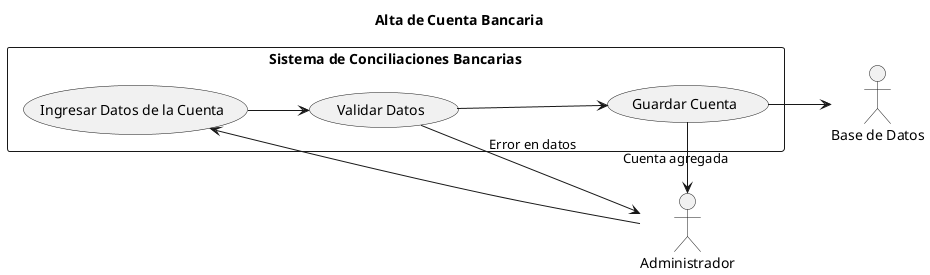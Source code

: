 @startuml AltaDeCuentaBancaria
title Alta de Cuenta Bancaria
left to right direction

actor Administrador as admin
actor "Base de Datos" as db

rectangle "Sistema de Conciliaciones Bancarias" {
    admin -> (Ingresar Datos de la Cuenta)
    (Ingresar Datos de la Cuenta) --> (Validar Datos)
    (Validar Datos) --> (Guardar Cuenta)
    (Guardar Cuenta) --> db
    (Guardar Cuenta) --> admin : Cuenta agregada
    (Validar Datos) --> admin : Error en datos
}

@enduml